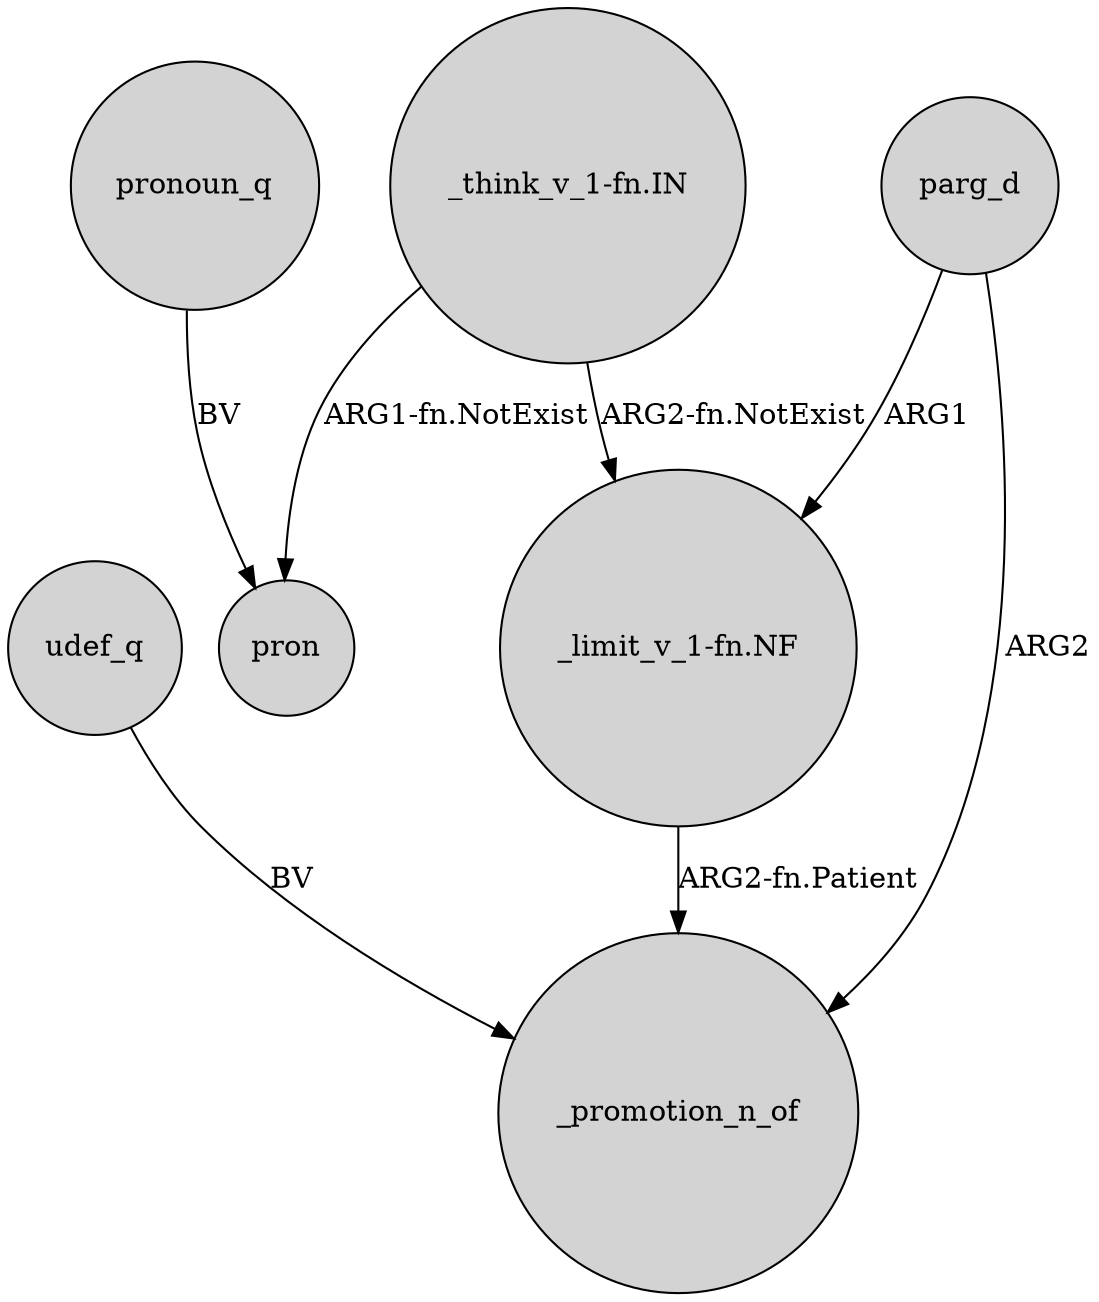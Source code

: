 digraph {
	node [shape=circle style=filled]
	udef_q -> _promotion_n_of [label=BV]
	"_limit_v_1-fn.NF" -> _promotion_n_of [label="ARG2-fn.Patient"]
	"_think_v_1-fn.IN" -> "_limit_v_1-fn.NF" [label="ARG2-fn.NotExist"]
	parg_d -> "_limit_v_1-fn.NF" [label=ARG1]
	"_think_v_1-fn.IN" -> pron [label="ARG1-fn.NotExist"]
	parg_d -> _promotion_n_of [label=ARG2]
	pronoun_q -> pron [label=BV]
}
